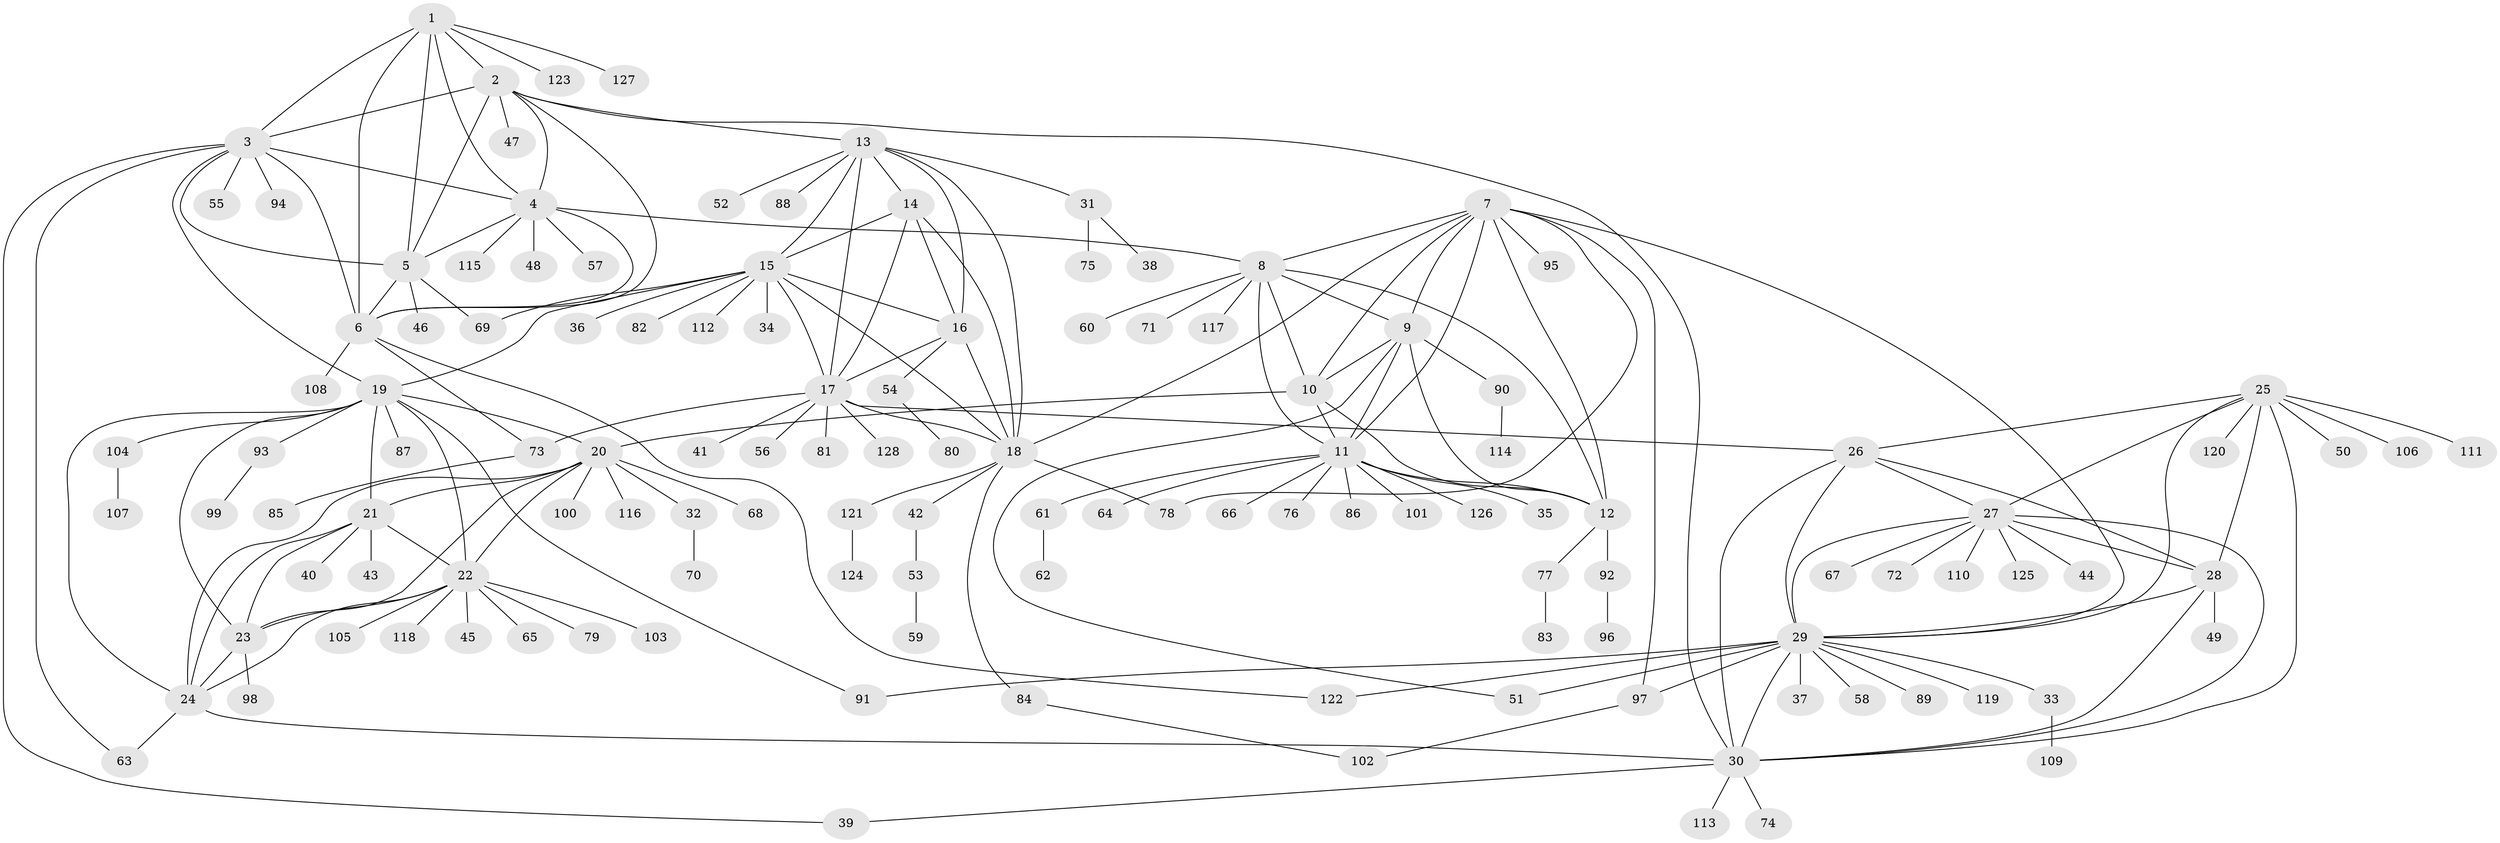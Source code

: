 // Generated by graph-tools (version 1.1) at 2025/02/03/09/25 03:02:46]
// undirected, 128 vertices, 193 edges
graph export_dot {
graph [start="1"]
  node [color=gray90,style=filled];
  1;
  2;
  3;
  4;
  5;
  6;
  7;
  8;
  9;
  10;
  11;
  12;
  13;
  14;
  15;
  16;
  17;
  18;
  19;
  20;
  21;
  22;
  23;
  24;
  25;
  26;
  27;
  28;
  29;
  30;
  31;
  32;
  33;
  34;
  35;
  36;
  37;
  38;
  39;
  40;
  41;
  42;
  43;
  44;
  45;
  46;
  47;
  48;
  49;
  50;
  51;
  52;
  53;
  54;
  55;
  56;
  57;
  58;
  59;
  60;
  61;
  62;
  63;
  64;
  65;
  66;
  67;
  68;
  69;
  70;
  71;
  72;
  73;
  74;
  75;
  76;
  77;
  78;
  79;
  80;
  81;
  82;
  83;
  84;
  85;
  86;
  87;
  88;
  89;
  90;
  91;
  92;
  93;
  94;
  95;
  96;
  97;
  98;
  99;
  100;
  101;
  102;
  103;
  104;
  105;
  106;
  107;
  108;
  109;
  110;
  111;
  112;
  113;
  114;
  115;
  116;
  117;
  118;
  119;
  120;
  121;
  122;
  123;
  124;
  125;
  126;
  127;
  128;
  1 -- 2;
  1 -- 3;
  1 -- 4;
  1 -- 5;
  1 -- 6;
  1 -- 123;
  1 -- 127;
  2 -- 3;
  2 -- 4;
  2 -- 5;
  2 -- 6;
  2 -- 13;
  2 -- 30;
  2 -- 47;
  3 -- 4;
  3 -- 5;
  3 -- 6;
  3 -- 19;
  3 -- 39;
  3 -- 55;
  3 -- 63;
  3 -- 94;
  4 -- 5;
  4 -- 6;
  4 -- 8;
  4 -- 48;
  4 -- 57;
  4 -- 115;
  5 -- 6;
  5 -- 46;
  5 -- 69;
  6 -- 73;
  6 -- 108;
  6 -- 122;
  7 -- 8;
  7 -- 9;
  7 -- 10;
  7 -- 11;
  7 -- 12;
  7 -- 18;
  7 -- 29;
  7 -- 78;
  7 -- 95;
  7 -- 97;
  8 -- 9;
  8 -- 10;
  8 -- 11;
  8 -- 12;
  8 -- 60;
  8 -- 71;
  8 -- 117;
  9 -- 10;
  9 -- 11;
  9 -- 12;
  9 -- 51;
  9 -- 90;
  10 -- 11;
  10 -- 12;
  10 -- 20;
  11 -- 12;
  11 -- 35;
  11 -- 61;
  11 -- 64;
  11 -- 66;
  11 -- 76;
  11 -- 86;
  11 -- 101;
  11 -- 126;
  12 -- 77;
  12 -- 92;
  13 -- 14;
  13 -- 15;
  13 -- 16;
  13 -- 17;
  13 -- 18;
  13 -- 31;
  13 -- 52;
  13 -- 88;
  14 -- 15;
  14 -- 16;
  14 -- 17;
  14 -- 18;
  15 -- 16;
  15 -- 17;
  15 -- 18;
  15 -- 19;
  15 -- 34;
  15 -- 36;
  15 -- 69;
  15 -- 82;
  15 -- 112;
  16 -- 17;
  16 -- 18;
  16 -- 54;
  17 -- 18;
  17 -- 26;
  17 -- 41;
  17 -- 56;
  17 -- 73;
  17 -- 81;
  17 -- 128;
  18 -- 42;
  18 -- 78;
  18 -- 84;
  18 -- 121;
  19 -- 20;
  19 -- 21;
  19 -- 22;
  19 -- 23;
  19 -- 24;
  19 -- 87;
  19 -- 91;
  19 -- 93;
  19 -- 104;
  20 -- 21;
  20 -- 22;
  20 -- 23;
  20 -- 24;
  20 -- 32;
  20 -- 68;
  20 -- 100;
  20 -- 116;
  21 -- 22;
  21 -- 23;
  21 -- 24;
  21 -- 40;
  21 -- 43;
  22 -- 23;
  22 -- 24;
  22 -- 45;
  22 -- 65;
  22 -- 79;
  22 -- 103;
  22 -- 105;
  22 -- 118;
  23 -- 24;
  23 -- 98;
  24 -- 30;
  24 -- 63;
  25 -- 26;
  25 -- 27;
  25 -- 28;
  25 -- 29;
  25 -- 30;
  25 -- 50;
  25 -- 106;
  25 -- 111;
  25 -- 120;
  26 -- 27;
  26 -- 28;
  26 -- 29;
  26 -- 30;
  27 -- 28;
  27 -- 29;
  27 -- 30;
  27 -- 44;
  27 -- 67;
  27 -- 72;
  27 -- 110;
  27 -- 125;
  28 -- 29;
  28 -- 30;
  28 -- 49;
  29 -- 30;
  29 -- 33;
  29 -- 37;
  29 -- 51;
  29 -- 58;
  29 -- 89;
  29 -- 91;
  29 -- 97;
  29 -- 119;
  29 -- 122;
  30 -- 39;
  30 -- 74;
  30 -- 113;
  31 -- 38;
  31 -- 75;
  32 -- 70;
  33 -- 109;
  42 -- 53;
  53 -- 59;
  54 -- 80;
  61 -- 62;
  73 -- 85;
  77 -- 83;
  84 -- 102;
  90 -- 114;
  92 -- 96;
  93 -- 99;
  97 -- 102;
  104 -- 107;
  121 -- 124;
}
